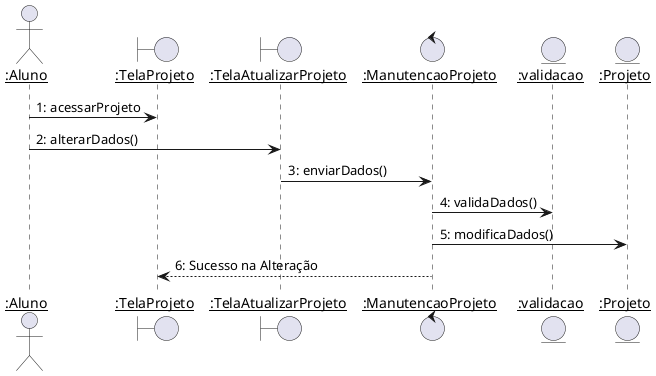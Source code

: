 @startuml alterar_projeto
skinparam sequenceParticipant underline

actor ":Aluno" as Aluno
boundary ":TelaProjeto" as TelaProjeto
boundary ":TelaAtualizarProjeto" as TelaAtualizarProjeto
control ":ManutencaoProjeto" as ManutencaoProjeto
entity ":validacao" as validacao
entity ":Projeto" as Projeto


Aluno -> TelaProjeto : 1: acessarProjeto
Aluno -> TelaAtualizarProjeto : 2: alterarDados()

TelaAtualizarProjeto -> ManutencaoProjeto : 3: enviarDados()
ManutencaoProjeto -> validacao: 4: validaDados()
ManutencaoProjeto -> Projeto : 5: modificaDados()
ManutencaoProjeto --> TelaProjeto: 6: Sucesso na Alteração

@enduml